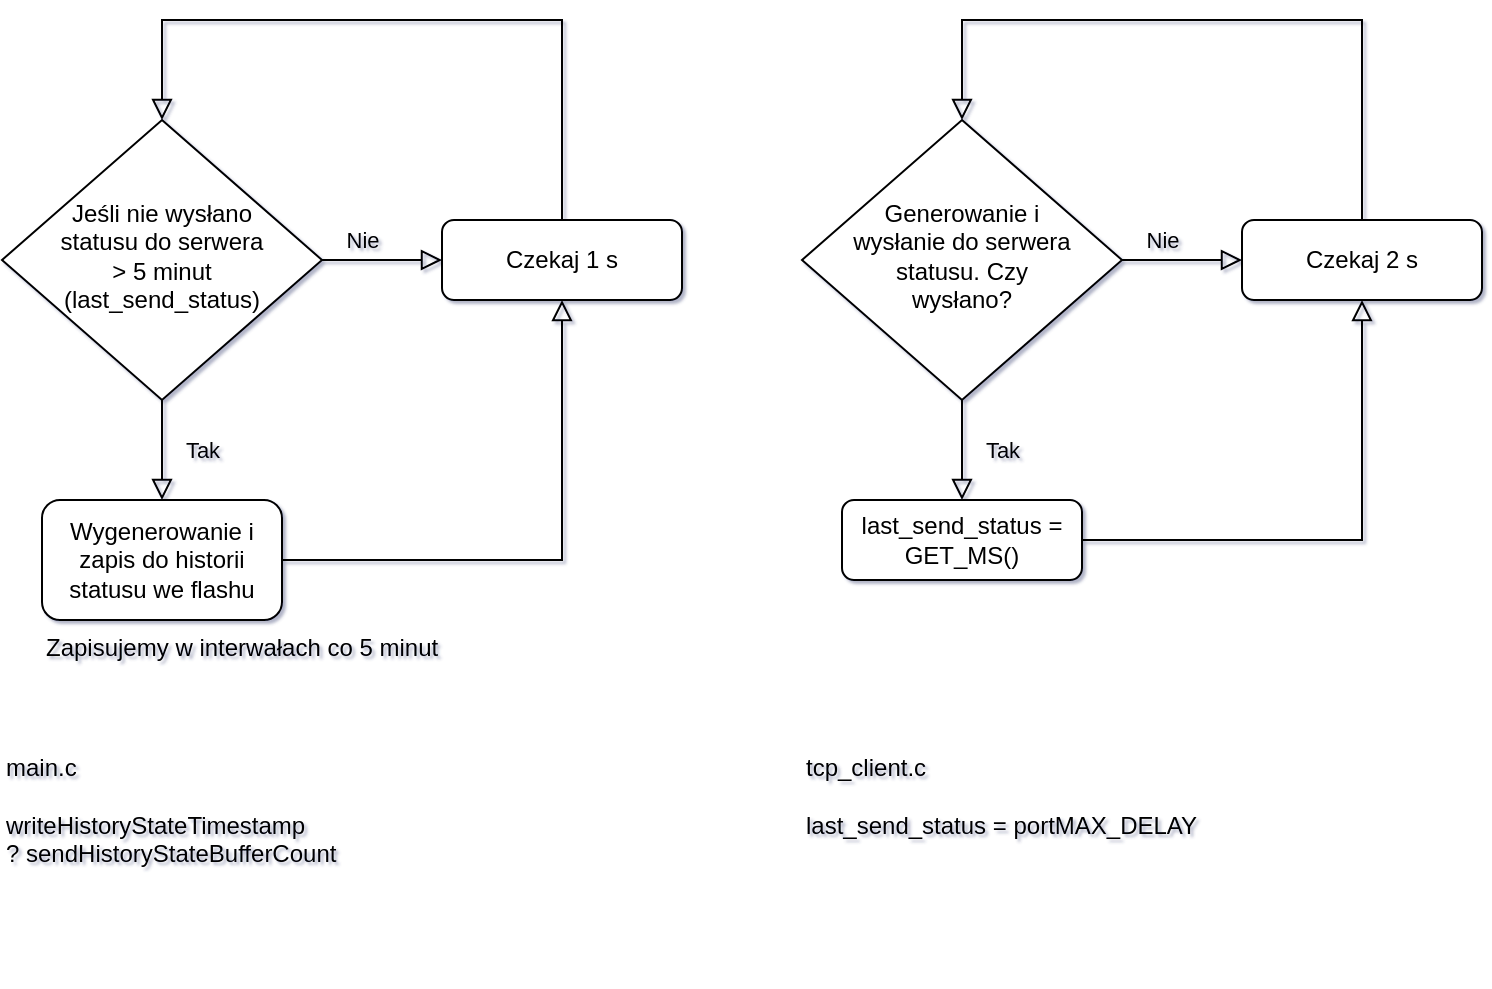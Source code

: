 <mxfile version="22.0.0" type="device" pages="2">
  <diagram id="UgVZ5UWgqBMN4bJCycZo" name="new">
    <mxGraphModel dx="978" dy="687" grid="1" gridSize="10" guides="1" tooltips="1" connect="1" arrows="1" fold="1" page="1" pageScale="1" pageWidth="827" pageHeight="1169" background="none" math="0" shadow="1">
      <root>
        <mxCell id="0" />
        <mxCell id="1" parent="0" />
        <mxCell id="hbpPpokPN3hiIo1Fdntn-3" value="Nie" style="rounded=0;html=1;jettySize=auto;orthogonalLoop=1;fontSize=11;endArrow=block;endFill=0;endSize=8;strokeWidth=1;shadow=0;labelBackgroundColor=none;edgeStyle=orthogonalEdgeStyle;entryX=0;entryY=0.5;entryDx=0;entryDy=0;exitX=1;exitY=0.5;exitDx=0;exitDy=0;" parent="1" source="hbpPpokPN3hiIo1Fdntn-5" target="hbpPpokPN3hiIo1Fdntn-7" edge="1">
          <mxGeometry x="-0.333" y="10" relative="1" as="geometry">
            <mxPoint as="offset" />
            <Array as="points">
              <mxPoint x="210" y="160" />
              <mxPoint x="210" y="160" />
            </Array>
            <mxPoint x="170" y="150" as="sourcePoint" />
            <mxPoint x="260" y="90" as="targetPoint" />
          </mxGeometry>
        </mxCell>
        <mxCell id="hbpPpokPN3hiIo1Fdntn-4" value="Tak" style="edgeStyle=orthogonalEdgeStyle;rounded=0;html=1;jettySize=auto;orthogonalLoop=1;fontSize=11;endArrow=block;endFill=0;endSize=8;strokeWidth=1;shadow=0;labelBackgroundColor=none;exitX=0.5;exitY=1;exitDx=0;exitDy=0;entryX=0.5;entryY=0;entryDx=0;entryDy=0;" parent="1" source="hbpPpokPN3hiIo1Fdntn-5" target="hbpPpokPN3hiIo1Fdntn-6" edge="1">
          <mxGeometry y="20" relative="1" as="geometry">
            <mxPoint as="offset" />
            <mxPoint x="120" y="300" as="sourcePoint" />
            <mxPoint x="120" y="330" as="targetPoint" />
          </mxGeometry>
        </mxCell>
        <mxCell id="hbpPpokPN3hiIo1Fdntn-5" value="Jeśli nie wysłano&lt;br&gt;statusu do serwera&lt;br&gt;&amp;gt; 5 minut&lt;br&gt;(last_send_status)" style="rhombus;whiteSpace=wrap;html=1;shadow=0;fontFamily=Helvetica;fontSize=12;align=center;strokeWidth=1;spacing=6;spacingTop=-4;" parent="1" vertex="1">
          <mxGeometry x="40" y="90" width="160" height="140" as="geometry" />
        </mxCell>
        <mxCell id="hbpPpokPN3hiIo1Fdntn-6" value="Wygenerowanie i zapis do historii statusu we flashu" style="rounded=1;whiteSpace=wrap;html=1;fontSize=12;glass=0;strokeWidth=1;shadow=0;" parent="1" vertex="1">
          <mxGeometry x="60" y="280" width="120" height="60" as="geometry" />
        </mxCell>
        <mxCell id="hbpPpokPN3hiIo1Fdntn-7" value="Czekaj 1 s" style="rounded=1;whiteSpace=wrap;html=1;fontSize=12;glass=0;strokeWidth=1;shadow=0;" parent="1" vertex="1">
          <mxGeometry x="260" y="140" width="120" height="40" as="geometry" />
        </mxCell>
        <mxCell id="hbpPpokPN3hiIo1Fdntn-8" value="" style="edgeStyle=orthogonalEdgeStyle;rounded=0;html=1;jettySize=auto;orthogonalLoop=1;fontSize=11;endArrow=block;endFill=0;endSize=8;strokeWidth=1;shadow=0;labelBackgroundColor=none;exitX=0.5;exitY=0;exitDx=0;exitDy=0;entryX=0.5;entryY=0;entryDx=0;entryDy=0;" parent="1" source="hbpPpokPN3hiIo1Fdntn-7" target="hbpPpokPN3hiIo1Fdntn-5" edge="1">
          <mxGeometry y="10" relative="1" as="geometry">
            <mxPoint as="offset" />
            <mxPoint x="180" y="300" as="sourcePoint" />
            <mxPoint x="180" as="targetPoint" />
            <Array as="points">
              <mxPoint x="320" y="40" />
              <mxPoint x="120" y="40" />
            </Array>
          </mxGeometry>
        </mxCell>
        <mxCell id="hbpPpokPN3hiIo1Fdntn-9" value="Czekaj 2 s" style="rounded=1;whiteSpace=wrap;html=1;fontSize=12;glass=0;strokeWidth=1;shadow=0;" parent="1" vertex="1">
          <mxGeometry x="660" y="140" width="120" height="40" as="geometry" />
        </mxCell>
        <mxCell id="hbpPpokPN3hiIo1Fdntn-10" value="last_send_status = GET_MS()" style="rounded=1;whiteSpace=wrap;html=1;fontSize=12;glass=0;strokeWidth=1;shadow=0;" parent="1" vertex="1">
          <mxGeometry x="460" y="280" width="120" height="40" as="geometry" />
        </mxCell>
        <mxCell id="hbpPpokPN3hiIo1Fdntn-11" value="Generowanie i&lt;br&gt;wysłanie do serwera statusu. Czy&lt;br&gt;wysłano?" style="rhombus;whiteSpace=wrap;html=1;shadow=0;fontFamily=Helvetica;fontSize=12;align=center;strokeWidth=1;spacing=6;spacingTop=-4;" parent="1" vertex="1">
          <mxGeometry x="440" y="90" width="160" height="140" as="geometry" />
        </mxCell>
        <mxCell id="hbpPpokPN3hiIo1Fdntn-12" value="Nie" style="edgeStyle=orthogonalEdgeStyle;rounded=0;html=1;jettySize=auto;orthogonalLoop=1;fontSize=11;endArrow=block;endFill=0;endSize=8;strokeWidth=1;shadow=0;labelBackgroundColor=none;exitX=1;exitY=0.5;exitDx=0;exitDy=0;entryX=0;entryY=0.5;entryDx=0;entryDy=0;" parent="1" source="hbpPpokPN3hiIo1Fdntn-11" target="hbpPpokPN3hiIo1Fdntn-9" edge="1">
          <mxGeometry x="-0.333" y="10" relative="1" as="geometry">
            <mxPoint as="offset" />
            <mxPoint x="210" y="360" as="sourcePoint" />
            <mxPoint x="630" y="240" as="targetPoint" />
            <Array as="points">
              <mxPoint x="620" y="160" />
              <mxPoint x="620" y="160" />
            </Array>
          </mxGeometry>
        </mxCell>
        <mxCell id="hbpPpokPN3hiIo1Fdntn-13" value="" style="edgeStyle=orthogonalEdgeStyle;rounded=0;html=1;jettySize=auto;orthogonalLoop=1;fontSize=11;endArrow=block;endFill=0;endSize=8;strokeWidth=1;shadow=0;labelBackgroundColor=none;exitX=0.5;exitY=0;exitDx=0;exitDy=0;entryX=0.5;entryY=0;entryDx=0;entryDy=0;" parent="1" source="hbpPpokPN3hiIo1Fdntn-9" target="hbpPpokPN3hiIo1Fdntn-11" edge="1">
          <mxGeometry y="10" relative="1" as="geometry">
            <mxPoint as="offset" />
            <mxPoint x="720" y="120" as="sourcePoint" />
            <mxPoint x="640" y="80" as="targetPoint" />
            <Array as="points">
              <mxPoint x="720" y="40" />
              <mxPoint x="520" y="40" />
            </Array>
          </mxGeometry>
        </mxCell>
        <mxCell id="hbpPpokPN3hiIo1Fdntn-14" value="Tak" style="rounded=0;html=1;jettySize=auto;orthogonalLoop=1;fontSize=11;endArrow=block;endFill=0;endSize=8;strokeWidth=1;shadow=0;labelBackgroundColor=none;edgeStyle=orthogonalEdgeStyle;entryX=0.5;entryY=0;entryDx=0;entryDy=0;exitX=0.5;exitY=1;exitDx=0;exitDy=0;" parent="1" source="hbpPpokPN3hiIo1Fdntn-11" target="hbpPpokPN3hiIo1Fdntn-10" edge="1">
          <mxGeometry y="20" relative="1" as="geometry">
            <mxPoint as="offset" />
            <mxPoint x="520" y="230" as="sourcePoint" />
            <mxPoint x="610" y="160" as="targetPoint" />
            <Array as="points" />
          </mxGeometry>
        </mxCell>
        <mxCell id="hbpPpokPN3hiIo1Fdntn-15" value="" style="edgeStyle=orthogonalEdgeStyle;rounded=0;html=1;jettySize=auto;orthogonalLoop=1;fontSize=11;endArrow=block;endFill=0;endSize=8;strokeWidth=1;shadow=0;labelBackgroundColor=none;exitX=1;exitY=0.5;exitDx=0;exitDy=0;entryX=0.5;entryY=1;entryDx=0;entryDy=0;" parent="1" source="hbpPpokPN3hiIo1Fdntn-10" target="hbpPpokPN3hiIo1Fdntn-9" edge="1">
          <mxGeometry y="10" relative="1" as="geometry">
            <mxPoint as="offset" />
            <mxPoint x="520" y="410" as="sourcePoint" />
            <mxPoint x="430" y="160" as="targetPoint" />
            <Array as="points">
              <mxPoint x="720" y="300" />
            </Array>
          </mxGeometry>
        </mxCell>
        <mxCell id="FOEfhAHNc28PwaaarmYl-1" value="main.c&lt;br&gt;&lt;br&gt;writeHistoryStateTimestamp&lt;br&gt;? sendHistoryStateBufferCount" style="text;html=1;strokeColor=none;fillColor=none;whiteSpace=wrap;rounded=0;movable=1;resizable=1;rotatable=1;deletable=1;editable=1;locked=0;connectable=1;" parent="1" vertex="1">
          <mxGeometry x="40" y="400" width="280" height="120" as="geometry" />
        </mxCell>
        <mxCell id="FOEfhAHNc28PwaaarmYl-2" value="tcp_client.c&lt;br&gt;&lt;br&gt;last_send_status = portMAX_DELAY" style="text;html=1;strokeColor=none;fillColor=none;whiteSpace=wrap;rounded=0;movable=1;resizable=1;rotatable=1;deletable=1;editable=1;locked=0;connectable=1;" parent="1" vertex="1">
          <mxGeometry x="440" y="400" width="280" height="120" as="geometry" />
        </mxCell>
        <mxCell id="AgPxhKW9UFOyc1QfVXM7-3" value="" style="edgeStyle=orthogonalEdgeStyle;rounded=0;html=1;jettySize=auto;orthogonalLoop=1;fontSize=11;endArrow=block;endFill=0;endSize=8;strokeWidth=1;shadow=0;labelBackgroundColor=none;exitX=1;exitY=0.5;exitDx=0;exitDy=0;entryX=0.5;entryY=1;entryDx=0;entryDy=0;" parent="1" source="hbpPpokPN3hiIo1Fdntn-6" target="hbpPpokPN3hiIo1Fdntn-7" edge="1">
          <mxGeometry y="10" relative="1" as="geometry">
            <mxPoint as="offset" />
            <mxPoint x="390" y="410" as="sourcePoint" />
            <mxPoint x="190" y="360" as="targetPoint" />
            <Array as="points">
              <mxPoint x="320" y="310" />
            </Array>
          </mxGeometry>
        </mxCell>
        <mxCell id="0z0lBGsWO8nl-iefmQoY-1" value="Zapisujemy w interwałach co 5 minut" style="text;html=1;strokeColor=none;fillColor=none;whiteSpace=wrap;rounded=0;movable=1;resizable=1;rotatable=1;deletable=1;editable=1;locked=0;connectable=1;" parent="1" vertex="1">
          <mxGeometry x="60" y="340" width="210" height="20" as="geometry" />
        </mxCell>
      </root>
    </mxGraphModel>
  </diagram>
  <diagram id="C5RBs43oDa-KdzZeNtuy" name="old">
    <mxGraphModel dx="978" dy="687" grid="1" gridSize="10" guides="1" tooltips="1" connect="1" arrows="1" fold="1" page="1" pageScale="1" pageWidth="827" pageHeight="1169" math="0" shadow="0">
      <root>
        <mxCell id="WIyWlLk6GJQsqaUBKTNV-0" />
        <mxCell id="WIyWlLk6GJQsqaUBKTNV-1" parent="WIyWlLk6GJQsqaUBKTNV-0" />
        <mxCell id="WIyWlLk6GJQsqaUBKTNV-2" value="" style="rounded=0;html=1;jettySize=auto;orthogonalLoop=1;fontSize=11;endArrow=block;endFill=0;endSize=8;strokeWidth=1;shadow=0;labelBackgroundColor=none;edgeStyle=orthogonalEdgeStyle;exitX=0.5;exitY=1;exitDx=0;exitDy=0;entryX=0.5;entryY=0;entryDx=0;entryDy=0;" parent="WIyWlLk6GJQsqaUBKTNV-1" source="WIyWlLk6GJQsqaUBKTNV-3" target="WIyWlLk6GJQsqaUBKTNV-6" edge="1">
          <mxGeometry relative="1" as="geometry">
            <mxPoint x="120" y="130" as="sourcePoint" />
            <mxPoint x="120" y="170" as="targetPoint" />
          </mxGeometry>
        </mxCell>
        <mxCell id="WIyWlLk6GJQsqaUBKTNV-3" value="Generowanie statusu i zapis do zmiennej tymczasowej" style="rounded=1;whiteSpace=wrap;html=1;fontSize=12;glass=0;strokeWidth=1;shadow=0;" parent="WIyWlLk6GJQsqaUBKTNV-1" vertex="1">
          <mxGeometry x="60" y="50" width="120" height="60" as="geometry" />
        </mxCell>
        <mxCell id="WIyWlLk6GJQsqaUBKTNV-4" value="Tak" style="rounded=0;html=1;jettySize=auto;orthogonalLoop=1;fontSize=11;endArrow=block;endFill=0;endSize=8;strokeWidth=1;shadow=0;labelBackgroundColor=none;edgeStyle=orthogonalEdgeStyle;entryX=0.5;entryY=1;entryDx=0;entryDy=0;exitX=1;exitY=0.5;exitDx=0;exitDy=0;" parent="WIyWlLk6GJQsqaUBKTNV-1" source="WIyWlLk6GJQsqaUBKTNV-6" target="WIyWlLk6GJQsqaUBKTNV-11" edge="1">
          <mxGeometry x="-0.5" y="10" relative="1" as="geometry">
            <mxPoint as="offset" />
            <Array as="points">
              <mxPoint x="260" y="240" />
            </Array>
            <mxPoint x="170" y="230" as="sourcePoint" />
            <mxPoint x="260" y="170" as="targetPoint" />
          </mxGeometry>
        </mxCell>
        <mxCell id="WIyWlLk6GJQsqaUBKTNV-5" value="Nie" style="edgeStyle=orthogonalEdgeStyle;rounded=0;html=1;jettySize=auto;orthogonalLoop=1;fontSize=11;endArrow=block;endFill=0;endSize=8;strokeWidth=1;shadow=0;labelBackgroundColor=none;exitX=0.5;exitY=1;exitDx=0;exitDy=0;entryX=0.5;entryY=0;entryDx=0;entryDy=0;" parent="WIyWlLk6GJQsqaUBKTNV-1" source="WIyWlLk6GJQsqaUBKTNV-6" target="WIyWlLk6GJQsqaUBKTNV-7" edge="1">
          <mxGeometry y="10" relative="1" as="geometry">
            <mxPoint as="offset" />
            <mxPoint x="120" y="300" as="sourcePoint" />
            <mxPoint x="120" y="330" as="targetPoint" />
          </mxGeometry>
        </mxCell>
        <mxCell id="WIyWlLk6GJQsqaUBKTNV-6" value="Wysłanie statusu" style="rhombus;whiteSpace=wrap;html=1;shadow=0;fontFamily=Helvetica;fontSize=12;align=center;strokeWidth=1;spacing=6;spacingTop=-4;" parent="WIyWlLk6GJQsqaUBKTNV-1" vertex="1">
          <mxGeometry x="70" y="200" width="100" height="80" as="geometry" />
        </mxCell>
        <mxCell id="WIyWlLk6GJQsqaUBKTNV-7" value="Zapis do tymczasowej zmiennej" style="rounded=1;whiteSpace=wrap;html=1;fontSize=12;glass=0;strokeWidth=1;shadow=0;" parent="WIyWlLk6GJQsqaUBKTNV-1" vertex="1">
          <mxGeometry x="60" y="350" width="120" height="60" as="geometry" />
        </mxCell>
        <mxCell id="WIyWlLk6GJQsqaUBKTNV-11" value="Czekaj 2 s" style="rounded=1;whiteSpace=wrap;html=1;fontSize=12;glass=0;strokeWidth=1;shadow=0;" parent="WIyWlLk6GJQsqaUBKTNV-1" vertex="1">
          <mxGeometry x="200" y="140" width="120" height="40" as="geometry" />
        </mxCell>
        <mxCell id="uh-amHXgCW0uNU7VLcaH-0" value="" style="edgeStyle=orthogonalEdgeStyle;rounded=0;html=1;jettySize=auto;orthogonalLoop=1;fontSize=11;endArrow=block;endFill=0;endSize=8;strokeWidth=1;shadow=0;labelBackgroundColor=none;exitX=0.5;exitY=0;exitDx=0;exitDy=0;entryX=1;entryY=0.5;entryDx=0;entryDy=0;" parent="WIyWlLk6GJQsqaUBKTNV-1" source="WIyWlLk6GJQsqaUBKTNV-11" target="WIyWlLk6GJQsqaUBKTNV-3" edge="1">
          <mxGeometry y="10" relative="1" as="geometry">
            <mxPoint as="offset" />
            <mxPoint x="180" y="380" as="sourcePoint" />
            <mxPoint x="200" y="80" as="targetPoint" />
            <Array as="points">
              <mxPoint x="260" y="80" />
            </Array>
          </mxGeometry>
        </mxCell>
        <mxCell id="uh-amHXgCW0uNU7VLcaH-8" value="Czekaj 2 s" style="rounded=1;whiteSpace=wrap;html=1;fontSize=12;glass=0;strokeWidth=1;shadow=0;" parent="WIyWlLk6GJQsqaUBKTNV-1" vertex="1">
          <mxGeometry x="660" y="140" width="120" height="40" as="geometry" />
        </mxCell>
        <mxCell id="uh-amHXgCW0uNU7VLcaH-9" value="Zapis do tymczasowej zmiennej" style="rounded=1;whiteSpace=wrap;html=1;fontSize=12;glass=0;strokeWidth=1;shadow=0;" parent="WIyWlLk6GJQsqaUBKTNV-1" vertex="1">
          <mxGeometry x="460" y="270" width="120" height="60" as="geometry" />
        </mxCell>
        <mxCell id="uh-amHXgCW0uNU7VLcaH-11" value="Czy jest coś&lt;br&gt;w zmiennej tymczasowej&lt;br&gt;przez więcej niż 5minut (testowo 30 sekund)" style="rhombus;whiteSpace=wrap;html=1;shadow=0;fontFamily=Helvetica;fontSize=12;align=center;strokeWidth=1;spacing=6;spacingTop=-4;" parent="WIyWlLk6GJQsqaUBKTNV-1" vertex="1">
          <mxGeometry x="440" y="90" width="160" height="140" as="geometry" />
        </mxCell>
        <mxCell id="uh-amHXgCW0uNU7VLcaH-12" value="Nie" style="edgeStyle=orthogonalEdgeStyle;rounded=0;html=1;jettySize=auto;orthogonalLoop=1;fontSize=11;endArrow=block;endFill=0;endSize=8;strokeWidth=1;shadow=0;labelBackgroundColor=none;exitX=1;exitY=0.5;exitDx=0;exitDy=0;entryX=0;entryY=0.5;entryDx=0;entryDy=0;" parent="WIyWlLk6GJQsqaUBKTNV-1" source="uh-amHXgCW0uNU7VLcaH-11" target="uh-amHXgCW0uNU7VLcaH-8" edge="1">
          <mxGeometry y="10" relative="1" as="geometry">
            <mxPoint as="offset" />
            <mxPoint x="210" y="360" as="sourcePoint" />
            <mxPoint x="630" y="240" as="targetPoint" />
            <Array as="points">
              <mxPoint x="620" y="160" />
              <mxPoint x="620" y="160" />
            </Array>
          </mxGeometry>
        </mxCell>
        <mxCell id="uh-amHXgCW0uNU7VLcaH-13" value="" style="edgeStyle=orthogonalEdgeStyle;rounded=0;html=1;jettySize=auto;orthogonalLoop=1;fontSize=11;endArrow=block;endFill=0;endSize=8;strokeWidth=1;shadow=0;labelBackgroundColor=none;exitX=0.5;exitY=0;exitDx=0;exitDy=0;entryX=0.5;entryY=0;entryDx=0;entryDy=0;" parent="WIyWlLk6GJQsqaUBKTNV-1" source="uh-amHXgCW0uNU7VLcaH-8" target="uh-amHXgCW0uNU7VLcaH-11" edge="1">
          <mxGeometry y="10" relative="1" as="geometry">
            <mxPoint as="offset" />
            <mxPoint x="720" y="120" as="sourcePoint" />
            <mxPoint x="640" y="80" as="targetPoint" />
            <Array as="points">
              <mxPoint x="720" y="40" />
              <mxPoint x="520" y="40" />
            </Array>
          </mxGeometry>
        </mxCell>
        <mxCell id="uh-amHXgCW0uNU7VLcaH-15" value="Tak" style="rounded=0;html=1;jettySize=auto;orthogonalLoop=1;fontSize=11;endArrow=block;endFill=0;endSize=8;strokeWidth=1;shadow=0;labelBackgroundColor=none;edgeStyle=orthogonalEdgeStyle;entryX=0.5;entryY=0;entryDx=0;entryDy=0;exitX=0.5;exitY=1;exitDx=0;exitDy=0;" parent="WIyWlLk6GJQsqaUBKTNV-1" source="uh-amHXgCW0uNU7VLcaH-11" target="uh-amHXgCW0uNU7VLcaH-9" edge="1">
          <mxGeometry y="20" relative="1" as="geometry">
            <mxPoint as="offset" />
            <mxPoint x="520" y="230" as="sourcePoint" />
            <mxPoint x="610" y="160" as="targetPoint" />
            <Array as="points" />
          </mxGeometry>
        </mxCell>
        <mxCell id="uh-amHXgCW0uNU7VLcaH-16" value="" style="edgeStyle=orthogonalEdgeStyle;rounded=0;html=1;jettySize=auto;orthogonalLoop=1;fontSize=11;endArrow=block;endFill=0;endSize=8;strokeWidth=1;shadow=0;labelBackgroundColor=none;exitX=0.5;exitY=1;exitDx=0;exitDy=0;entryX=0;entryY=0.5;entryDx=0;entryDy=0;" parent="WIyWlLk6GJQsqaUBKTNV-1" source="uh-amHXgCW0uNU7VLcaH-9" target="uh-amHXgCW0uNU7VLcaH-11" edge="1">
          <mxGeometry y="10" relative="1" as="geometry">
            <mxPoint as="offset" />
            <mxPoint x="520" y="410" as="sourcePoint" />
            <mxPoint x="430" y="160" as="targetPoint" />
            <Array as="points">
              <mxPoint x="520" y="360" />
              <mxPoint x="400" y="360" />
              <mxPoint x="400" y="160" />
            </Array>
          </mxGeometry>
        </mxCell>
        <mxCell id="nf9Tl92Sh0IlC3uJgaiB-0" value="Text" style="text;html=1;strokeColor=none;fillColor=none;whiteSpace=wrap;rounded=0;movable=1;resizable=1;rotatable=1;deletable=1;editable=1;locked=0;connectable=1;" parent="WIyWlLk6GJQsqaUBKTNV-1" vertex="1">
          <mxGeometry x="40" y="480" width="240" height="120" as="geometry" />
        </mxCell>
        <mxCell id="CeLT1UBQUjdLVepeJyaJ-0" value="main.c" style="text;html=1;strokeColor=none;fillColor=none;whiteSpace=wrap;rounded=0;movable=1;resizable=1;rotatable=1;deletable=1;editable=1;locked=0;connectable=1;" parent="WIyWlLk6GJQsqaUBKTNV-1" vertex="1">
          <mxGeometry x="40" y="440" width="160" height="30" as="geometry" />
        </mxCell>
        <mxCell id="CeLT1UBQUjdLVepeJyaJ-1" value="tcp_client.c" style="text;html=1;strokeColor=none;fillColor=none;whiteSpace=wrap;rounded=0;movable=1;resizable=1;rotatable=1;deletable=1;editable=1;locked=0;connectable=1;" parent="WIyWlLk6GJQsqaUBKTNV-1" vertex="1">
          <mxGeometry x="400" y="440" width="160" height="30" as="geometry" />
        </mxCell>
      </root>
    </mxGraphModel>
  </diagram>
</mxfile>
